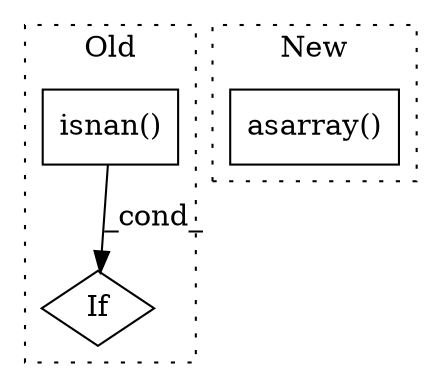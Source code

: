 digraph G {
subgraph cluster0 {
1 [label="isnan()" a="75" s="18059,18075" l="9,1" shape="box"];
3 [label="If" a="96" s="17950" l="3" shape="diamond"];
label = "Old";
style="dotted";
}
subgraph cluster1 {
2 [label="asarray()" a="75" s="17615,17662" l="11,1" shape="box"];
label = "New";
style="dotted";
}
1 -> 3 [label="_cond_"];
}